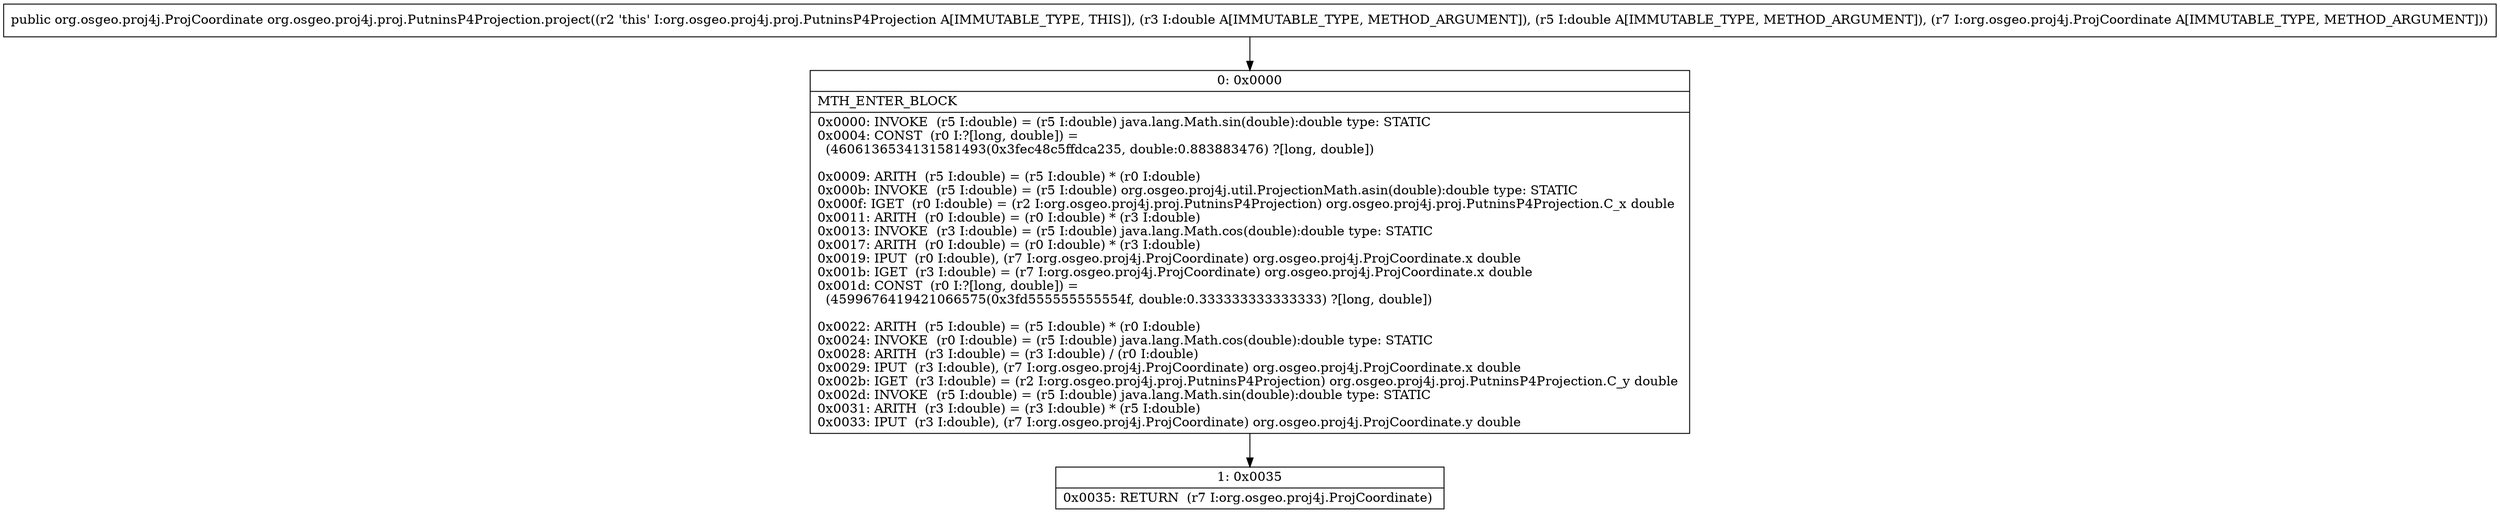 digraph "CFG fororg.osgeo.proj4j.proj.PutninsP4Projection.project(DDLorg\/osgeo\/proj4j\/ProjCoordinate;)Lorg\/osgeo\/proj4j\/ProjCoordinate;" {
Node_0 [shape=record,label="{0\:\ 0x0000|MTH_ENTER_BLOCK\l|0x0000: INVOKE  (r5 I:double) = (r5 I:double) java.lang.Math.sin(double):double type: STATIC \l0x0004: CONST  (r0 I:?[long, double]) = \l  (4606136534131581493(0x3fec48c5ffdca235, double:0.883883476) ?[long, double])\l \l0x0009: ARITH  (r5 I:double) = (r5 I:double) * (r0 I:double) \l0x000b: INVOKE  (r5 I:double) = (r5 I:double) org.osgeo.proj4j.util.ProjectionMath.asin(double):double type: STATIC \l0x000f: IGET  (r0 I:double) = (r2 I:org.osgeo.proj4j.proj.PutninsP4Projection) org.osgeo.proj4j.proj.PutninsP4Projection.C_x double \l0x0011: ARITH  (r0 I:double) = (r0 I:double) * (r3 I:double) \l0x0013: INVOKE  (r3 I:double) = (r5 I:double) java.lang.Math.cos(double):double type: STATIC \l0x0017: ARITH  (r0 I:double) = (r0 I:double) * (r3 I:double) \l0x0019: IPUT  (r0 I:double), (r7 I:org.osgeo.proj4j.ProjCoordinate) org.osgeo.proj4j.ProjCoordinate.x double \l0x001b: IGET  (r3 I:double) = (r7 I:org.osgeo.proj4j.ProjCoordinate) org.osgeo.proj4j.ProjCoordinate.x double \l0x001d: CONST  (r0 I:?[long, double]) = \l  (4599676419421066575(0x3fd555555555554f, double:0.333333333333333) ?[long, double])\l \l0x0022: ARITH  (r5 I:double) = (r5 I:double) * (r0 I:double) \l0x0024: INVOKE  (r0 I:double) = (r5 I:double) java.lang.Math.cos(double):double type: STATIC \l0x0028: ARITH  (r3 I:double) = (r3 I:double) \/ (r0 I:double) \l0x0029: IPUT  (r3 I:double), (r7 I:org.osgeo.proj4j.ProjCoordinate) org.osgeo.proj4j.ProjCoordinate.x double \l0x002b: IGET  (r3 I:double) = (r2 I:org.osgeo.proj4j.proj.PutninsP4Projection) org.osgeo.proj4j.proj.PutninsP4Projection.C_y double \l0x002d: INVOKE  (r5 I:double) = (r5 I:double) java.lang.Math.sin(double):double type: STATIC \l0x0031: ARITH  (r3 I:double) = (r3 I:double) * (r5 I:double) \l0x0033: IPUT  (r3 I:double), (r7 I:org.osgeo.proj4j.ProjCoordinate) org.osgeo.proj4j.ProjCoordinate.y double \l}"];
Node_1 [shape=record,label="{1\:\ 0x0035|0x0035: RETURN  (r7 I:org.osgeo.proj4j.ProjCoordinate) \l}"];
MethodNode[shape=record,label="{public org.osgeo.proj4j.ProjCoordinate org.osgeo.proj4j.proj.PutninsP4Projection.project((r2 'this' I:org.osgeo.proj4j.proj.PutninsP4Projection A[IMMUTABLE_TYPE, THIS]), (r3 I:double A[IMMUTABLE_TYPE, METHOD_ARGUMENT]), (r5 I:double A[IMMUTABLE_TYPE, METHOD_ARGUMENT]), (r7 I:org.osgeo.proj4j.ProjCoordinate A[IMMUTABLE_TYPE, METHOD_ARGUMENT])) }"];
MethodNode -> Node_0;
Node_0 -> Node_1;
}

